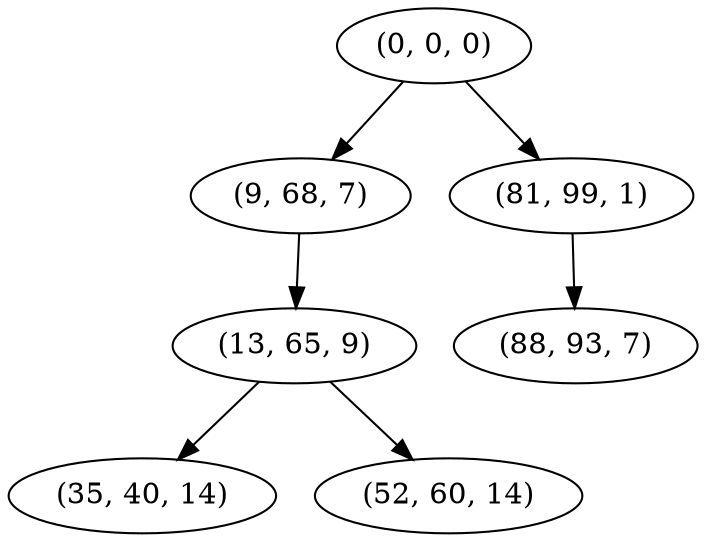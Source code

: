 digraph tree {
    "(0, 0, 0)";
    "(9, 68, 7)";
    "(13, 65, 9)";
    "(35, 40, 14)";
    "(52, 60, 14)";
    "(81, 99, 1)";
    "(88, 93, 7)";
    "(0, 0, 0)" -> "(9, 68, 7)";
    "(0, 0, 0)" -> "(81, 99, 1)";
    "(9, 68, 7)" -> "(13, 65, 9)";
    "(13, 65, 9)" -> "(35, 40, 14)";
    "(13, 65, 9)" -> "(52, 60, 14)";
    "(81, 99, 1)" -> "(88, 93, 7)";
}

